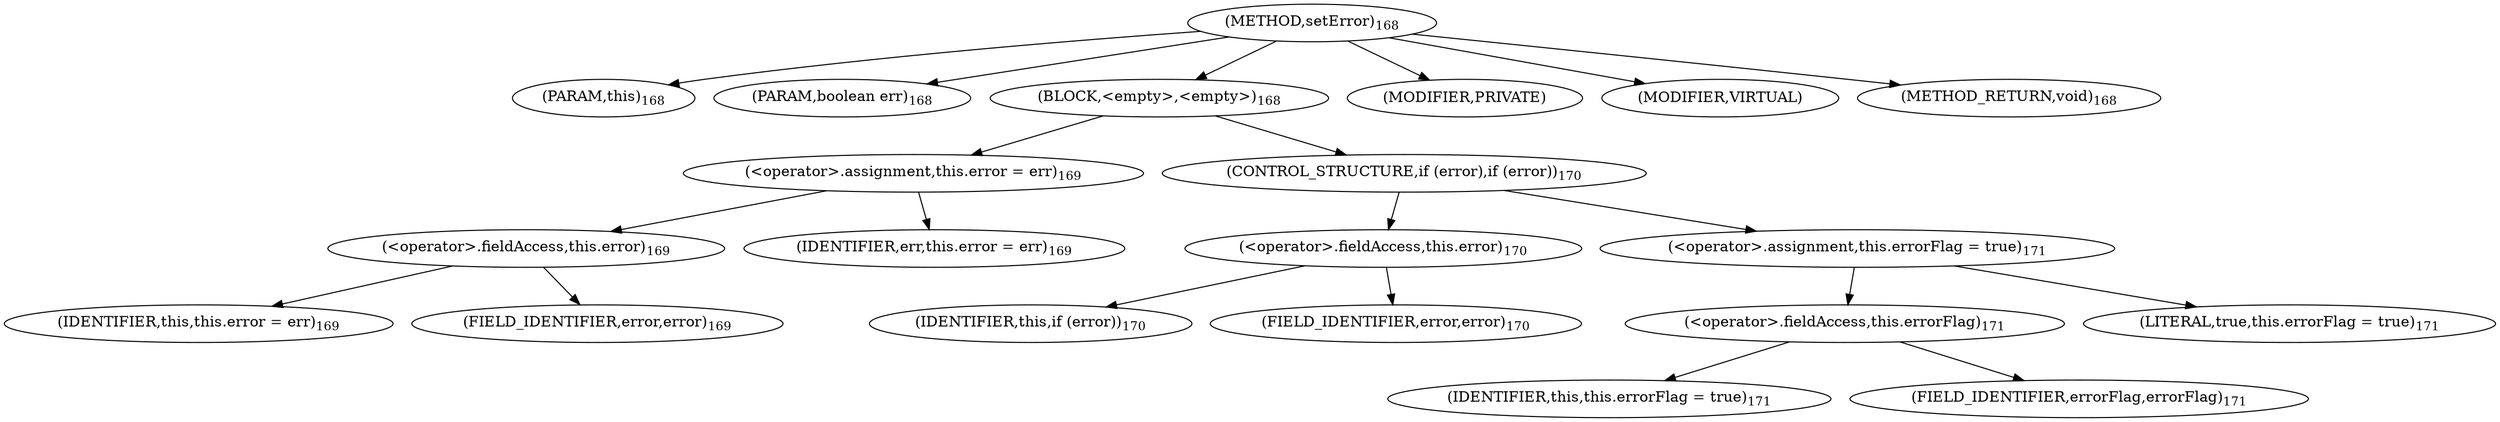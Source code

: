 digraph "setError" {  
"216" [label = <(METHOD,setError)<SUB>168</SUB>> ]
"217" [label = <(PARAM,this)<SUB>168</SUB>> ]
"218" [label = <(PARAM,boolean err)<SUB>168</SUB>> ]
"219" [label = <(BLOCK,&lt;empty&gt;,&lt;empty&gt;)<SUB>168</SUB>> ]
"220" [label = <(&lt;operator&gt;.assignment,this.error = err)<SUB>169</SUB>> ]
"221" [label = <(&lt;operator&gt;.fieldAccess,this.error)<SUB>169</SUB>> ]
"222" [label = <(IDENTIFIER,this,this.error = err)<SUB>169</SUB>> ]
"223" [label = <(FIELD_IDENTIFIER,error,error)<SUB>169</SUB>> ]
"224" [label = <(IDENTIFIER,err,this.error = err)<SUB>169</SUB>> ]
"225" [label = <(CONTROL_STRUCTURE,if (error),if (error))<SUB>170</SUB>> ]
"226" [label = <(&lt;operator&gt;.fieldAccess,this.error)<SUB>170</SUB>> ]
"227" [label = <(IDENTIFIER,this,if (error))<SUB>170</SUB>> ]
"228" [label = <(FIELD_IDENTIFIER,error,error)<SUB>170</SUB>> ]
"229" [label = <(&lt;operator&gt;.assignment,this.errorFlag = true)<SUB>171</SUB>> ]
"230" [label = <(&lt;operator&gt;.fieldAccess,this.errorFlag)<SUB>171</SUB>> ]
"231" [label = <(IDENTIFIER,this,this.errorFlag = true)<SUB>171</SUB>> ]
"232" [label = <(FIELD_IDENTIFIER,errorFlag,errorFlag)<SUB>171</SUB>> ]
"233" [label = <(LITERAL,true,this.errorFlag = true)<SUB>171</SUB>> ]
"234" [label = <(MODIFIER,PRIVATE)> ]
"235" [label = <(MODIFIER,VIRTUAL)> ]
"236" [label = <(METHOD_RETURN,void)<SUB>168</SUB>> ]
  "216" -> "217" 
  "216" -> "218" 
  "216" -> "219" 
  "216" -> "234" 
  "216" -> "235" 
  "216" -> "236" 
  "219" -> "220" 
  "219" -> "225" 
  "220" -> "221" 
  "220" -> "224" 
  "221" -> "222" 
  "221" -> "223" 
  "225" -> "226" 
  "225" -> "229" 
  "226" -> "227" 
  "226" -> "228" 
  "229" -> "230" 
  "229" -> "233" 
  "230" -> "231" 
  "230" -> "232" 
}
